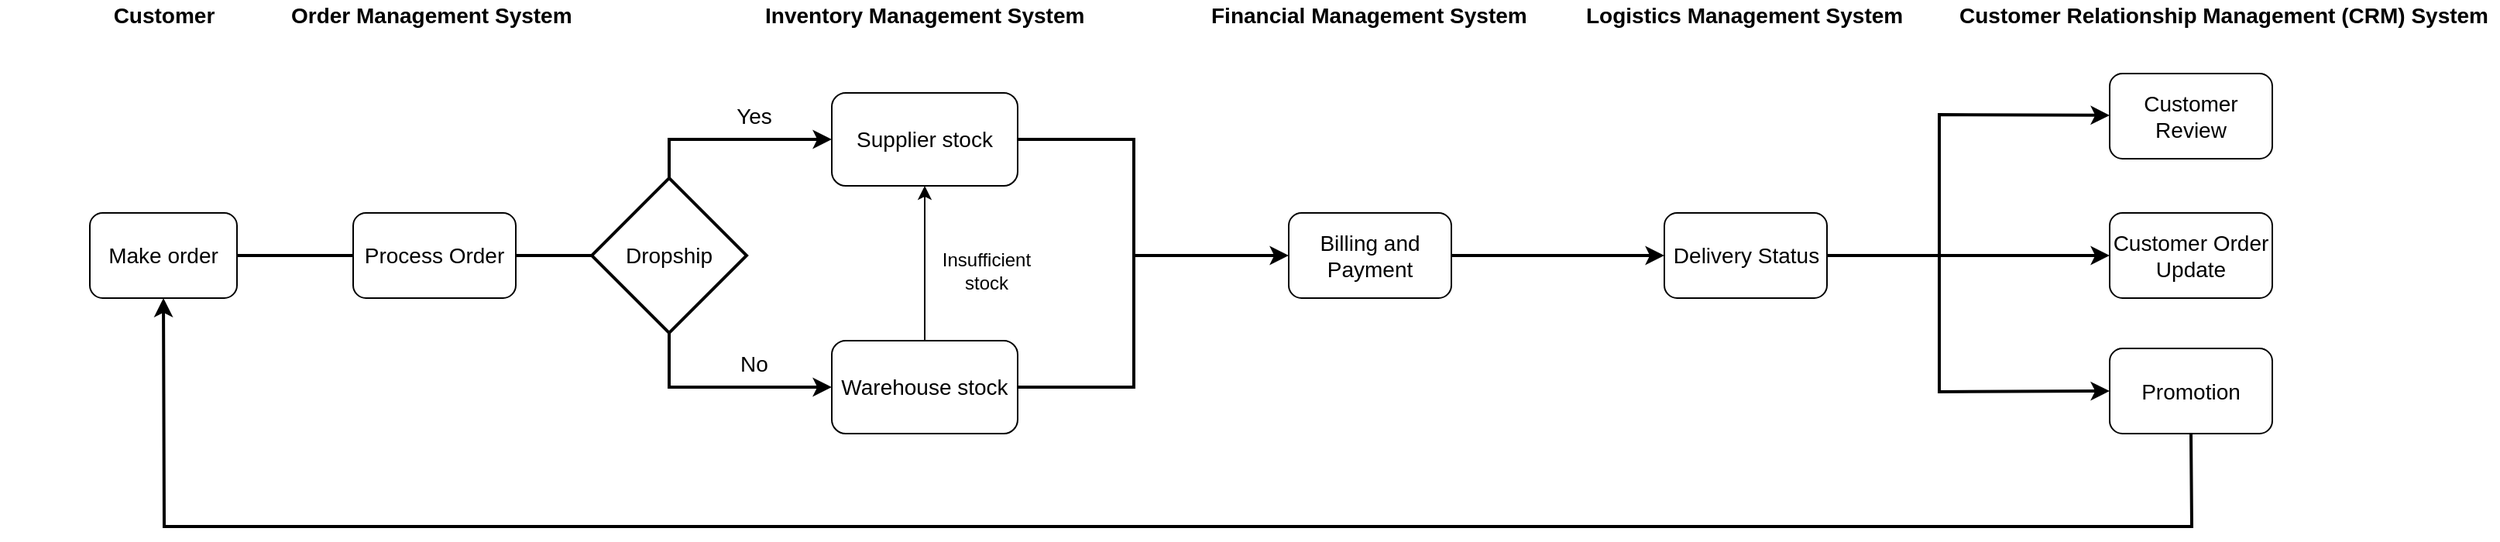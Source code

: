 <mxfile version="20.8.23" type="github">
  <diagram name="Page-1" id="tiRtrdZp1hIeL0sHMyO_">
    <mxGraphModel dx="2415" dy="1500" grid="1" gridSize="10" guides="1" tooltips="1" connect="1" arrows="1" fold="1" page="1" pageScale="1" pageWidth="827" pageHeight="1169" math="0" shadow="0">
      <root>
        <mxCell id="0" />
        <mxCell id="1" parent="0" />
        <mxCell id="tGghNo-WIGV3NSE3Wc5t-3" value="Warehouse stock" style="rounded=1;whiteSpace=wrap;html=1;fontSize=14;" parent="1" vertex="1">
          <mxGeometry x="384" y="400" width="120" height="60" as="geometry" />
        </mxCell>
        <mxCell id="tGghNo-WIGV3NSE3Wc5t-4" value="Make order" style="rounded=1;whiteSpace=wrap;html=1;fontSize=14;" parent="1" vertex="1">
          <mxGeometry x="-95" y="317.5" width="95" height="55" as="geometry" />
        </mxCell>
        <mxCell id="tGghNo-WIGV3NSE3Wc5t-7" value="&lt;span style=&quot;font-size: 14px;&quot; id=&quot;docs-internal-guid-1d324e2a-7fff-3c94-8775-5019940d7010&quot;&gt;&lt;span style=&quot;font-size: 14px; font-family: Arial; color: rgb(0, 0, 0); background-color: transparent; font-style: normal; font-variant: normal; text-decoration: none; vertical-align: baseline;&quot;&gt;Order Management System&lt;/span&gt;&lt;/span&gt;" style="text;whiteSpace=wrap;html=1;align=left;verticalAlign=middle;fontSize=14;fontStyle=1" parent="1" vertex="1">
          <mxGeometry x="32.5" y="180" width="190" height="20" as="geometry" />
        </mxCell>
        <mxCell id="tGghNo-WIGV3NSE3Wc5t-8" value="&lt;span style=&quot;font-size: 14px;&quot; id=&quot;docs-internal-guid-9415e34b-7fff-a1a2-4295-181ad273ff44&quot;&gt;&lt;span style=&quot;font-size: 14px; font-family: Arial; color: rgb(0, 0, 0); background-color: transparent; font-style: normal; font-variant: normal; text-decoration: none; vertical-align: baseline;&quot;&gt;Customer Relationship Management (CRM) System&lt;/span&gt;&lt;/span&gt;" style="text;whiteSpace=wrap;html=1;verticalAlign=middle;fontSize=14;fontStyle=1" parent="1" vertex="1">
          <mxGeometry x="1110" y="180" width="350" height="20" as="geometry" />
        </mxCell>
        <mxCell id="tGghNo-WIGV3NSE3Wc5t-9" value="&lt;span style=&quot;font-size: 14px;&quot; id=&quot;docs-internal-guid-a8fc3402-7fff-b40d-7543-340d0212bfa5&quot;&gt;&lt;span style=&quot;font-size: 14px; font-family: Arial; color: rgb(0, 0, 0); background-color: transparent; font-style: normal; font-variant: normal; text-decoration: none; vertical-align: baseline;&quot;&gt;Logistics Management System&lt;/span&gt;&lt;/span&gt;" style="text;whiteSpace=wrap;html=1;verticalAlign=middle;fontSize=14;fontStyle=1" parent="1" vertex="1">
          <mxGeometry x="869" y="180" width="210" height="20" as="geometry" />
        </mxCell>
        <mxCell id="tGghNo-WIGV3NSE3Wc5t-10" value="&lt;span style=&quot;font-size: 14px;&quot; id=&quot;docs-internal-guid-5dac52f8-7fff-e4c4-6359-efce4633b223&quot;&gt;&lt;span style=&quot;font-size: 14px; font-family: Arial; color: rgb(0, 0, 0); background-color: transparent; font-style: normal; font-variant: normal; text-decoration: none; vertical-align: baseline;&quot;&gt;Financial Management System&lt;/span&gt;&lt;/span&gt;" style="text;whiteSpace=wrap;html=1;verticalAlign=middle;fontSize=14;fontStyle=1" parent="1" vertex="1">
          <mxGeometry x="626.5" y="180" width="210" height="20" as="geometry" />
        </mxCell>
        <mxCell id="tGghNo-WIGV3NSE3Wc5t-11" value="&lt;span style=&quot;font-size: 14px;&quot; id=&quot;docs-internal-guid-6c4757c5-7fff-143b-70de-a1ef65d458ee&quot;&gt;&lt;span style=&quot;font-size: 14px; font-family: Arial; color: rgb(0, 0, 0); background-color: transparent; font-style: normal; font-variant: normal; text-decoration: none; vertical-align: baseline;&quot;&gt;Inventory Management System&lt;/span&gt;&lt;/span&gt;" style="text;whiteSpace=wrap;html=1;verticalAlign=middle;fontSize=14;fontStyle=1" parent="1" vertex="1">
          <mxGeometry x="339" y="180" width="210" height="20" as="geometry" />
        </mxCell>
        <mxCell id="tGghNo-WIGV3NSE3Wc5t-12" value="&lt;span style=&quot;font-size: 14px;&quot; id=&quot;docs-internal-guid-6c4757c5-7fff-143b-70de-a1ef65d458ee&quot;&gt;&lt;span style=&quot;font-size: 14px; font-family: Arial; color: rgb(0, 0, 0); background-color: transparent; font-style: normal; font-variant: normal; text-decoration: none; vertical-align: baseline;&quot;&gt;Customer&lt;/span&gt;&lt;/span&gt;" style="text;whiteSpace=wrap;html=1;verticalAlign=middle;align=center;fontStyle=1;fontSize=14;" parent="1" vertex="1">
          <mxGeometry x="-152.5" y="180" width="210" height="20" as="geometry" />
        </mxCell>
        <mxCell id="tGghNo-WIGV3NSE3Wc5t-14" value="Process Order" style="rounded=1;whiteSpace=wrap;html=1;fontSize=14;" parent="1" vertex="1">
          <mxGeometry x="75" y="317.5" width="105" height="55" as="geometry" />
        </mxCell>
        <mxCell id="tGghNo-WIGV3NSE3Wc5t-16" value="Supplier stock" style="rounded=1;whiteSpace=wrap;html=1;fontSize=14;" parent="1" vertex="1">
          <mxGeometry x="384" y="240" width="120" height="60" as="geometry" />
        </mxCell>
        <mxCell id="tGghNo-WIGV3NSE3Wc5t-19" value="No" style="text;html=1;strokeColor=none;fillColor=none;align=center;verticalAlign=middle;whiteSpace=wrap;rounded=0;fontSize=14;" parent="1" vertex="1">
          <mxGeometry x="304" y="400" width="60" height="30" as="geometry" />
        </mxCell>
        <mxCell id="tGghNo-WIGV3NSE3Wc5t-20" value="Yes" style="text;html=1;strokeColor=none;fillColor=none;align=center;verticalAlign=middle;whiteSpace=wrap;rounded=0;fontSize=14;" parent="1" vertex="1">
          <mxGeometry x="304" y="240" width="60" height="30" as="geometry" />
        </mxCell>
        <mxCell id="tGghNo-WIGV3NSE3Wc5t-35" style="edgeStyle=orthogonalEdgeStyle;rounded=0;orthogonalLoop=1;jettySize=auto;html=1;entryX=0;entryY=0.5;entryDx=0;entryDy=0;strokeWidth=2;fontSize=14;exitX=0.5;exitY=0;exitDx=0;exitDy=0;exitPerimeter=0;" parent="1" source="tGghNo-WIGV3NSE3Wc5t-21" target="tGghNo-WIGV3NSE3Wc5t-16" edge="1">
          <mxGeometry relative="1" as="geometry">
            <Array as="points">
              <mxPoint x="279" y="270" />
              <mxPoint x="384" y="270" />
            </Array>
          </mxGeometry>
        </mxCell>
        <mxCell id="tGghNo-WIGV3NSE3Wc5t-36" style="edgeStyle=orthogonalEdgeStyle;rounded=0;orthogonalLoop=1;jettySize=auto;html=1;entryX=0;entryY=0.5;entryDx=0;entryDy=0;strokeWidth=2;fontSize=14;exitX=0.5;exitY=1;exitDx=0;exitDy=0;exitPerimeter=0;" parent="1" source="tGghNo-WIGV3NSE3Wc5t-21" target="tGghNo-WIGV3NSE3Wc5t-3" edge="1">
          <mxGeometry relative="1" as="geometry">
            <Array as="points">
              <mxPoint x="279" y="430" />
              <mxPoint x="384" y="430" />
            </Array>
          </mxGeometry>
        </mxCell>
        <mxCell id="tGghNo-WIGV3NSE3Wc5t-21" value="Dropship" style="strokeWidth=2;html=1;shape=mxgraph.flowchart.decision;whiteSpace=wrap;fontSize=14;" parent="1" vertex="1">
          <mxGeometry x="229" y="295" width="100" height="100" as="geometry" />
        </mxCell>
        <mxCell id="tGghNo-WIGV3NSE3Wc5t-26" value="" style="endArrow=none;html=1;rounded=0;fontSize=14;strokeWidth=2;entryX=0;entryY=0.5;entryDx=0;entryDy=0;entryPerimeter=0;exitX=1;exitY=0.5;exitDx=0;exitDy=0;" parent="1" source="tGghNo-WIGV3NSE3Wc5t-14" target="tGghNo-WIGV3NSE3Wc5t-21" edge="1">
          <mxGeometry width="50" height="50" relative="1" as="geometry">
            <mxPoint x="160" y="345" as="sourcePoint" />
            <mxPoint x="270" y="400" as="targetPoint" />
          </mxGeometry>
        </mxCell>
        <mxCell id="tGghNo-WIGV3NSE3Wc5t-38" value="" style="endArrow=none;html=1;rounded=0;strokeWidth=2;fontSize=14;entryX=1;entryY=0.5;entryDx=0;entryDy=0;exitX=0;exitY=0.5;exitDx=0;exitDy=0;" parent="1" source="tGghNo-WIGV3NSE3Wc5t-14" target="tGghNo-WIGV3NSE3Wc5t-4" edge="1">
          <mxGeometry width="50" height="50" relative="1" as="geometry">
            <mxPoint x="400" y="380" as="sourcePoint" />
            <mxPoint x="450" y="330" as="targetPoint" />
          </mxGeometry>
        </mxCell>
        <mxCell id="st654b6HjIeEU2jS1r51-1" style="edgeStyle=orthogonalEdgeStyle;rounded=0;orthogonalLoop=1;jettySize=auto;html=1;exitX=0.5;exitY=1;exitDx=0;exitDy=0;" edge="1" parent="1" source="tGghNo-WIGV3NSE3Wc5t-11" target="tGghNo-WIGV3NSE3Wc5t-11">
          <mxGeometry relative="1" as="geometry" />
        </mxCell>
        <mxCell id="st654b6HjIeEU2jS1r51-2" value="" style="endArrow=classic;html=1;rounded=0;exitX=0.5;exitY=0;exitDx=0;exitDy=0;entryX=0.5;entryY=1;entryDx=0;entryDy=0;" edge="1" parent="1" source="tGghNo-WIGV3NSE3Wc5t-3" target="tGghNo-WIGV3NSE3Wc5t-16">
          <mxGeometry width="50" height="50" relative="1" as="geometry">
            <mxPoint x="484" y="390" as="sourcePoint" />
            <mxPoint x="534" y="340" as="targetPoint" />
          </mxGeometry>
        </mxCell>
        <mxCell id="st654b6HjIeEU2jS1r51-3" value="Insufficient stock" style="text;html=1;strokeColor=none;fillColor=none;align=center;verticalAlign=middle;whiteSpace=wrap;rounded=0;" vertex="1" parent="1">
          <mxGeometry x="454" y="340" width="60" height="30" as="geometry" />
        </mxCell>
        <mxCell id="st654b6HjIeEU2jS1r51-8" style="edgeStyle=orthogonalEdgeStyle;rounded=0;orthogonalLoop=1;jettySize=auto;html=1;exitX=0.5;exitY=1;exitDx=0;exitDy=0;" edge="1" parent="1" source="tGghNo-WIGV3NSE3Wc5t-9" target="tGghNo-WIGV3NSE3Wc5t-9">
          <mxGeometry relative="1" as="geometry" />
        </mxCell>
        <mxCell id="st654b6HjIeEU2jS1r51-13" value="Billing and Payment" style="rounded=1;whiteSpace=wrap;html=1;fontSize=14;" vertex="1" parent="1">
          <mxGeometry x="679" y="317.5" width="105" height="55" as="geometry" />
        </mxCell>
        <mxCell id="st654b6HjIeEU2jS1r51-17" value="" style="endArrow=classic;html=1;rounded=0;strokeWidth=2;entryX=0;entryY=0.5;entryDx=0;entryDy=0;" edge="1" parent="1" target="st654b6HjIeEU2jS1r51-13">
          <mxGeometry width="50" height="50" relative="1" as="geometry">
            <mxPoint x="579" y="345" as="sourcePoint" />
            <mxPoint x="609" y="390" as="targetPoint" />
          </mxGeometry>
        </mxCell>
        <mxCell id="st654b6HjIeEU2jS1r51-18" value="" style="endArrow=none;html=1;rounded=0;strokeWidth=2;exitX=1;exitY=0.5;exitDx=0;exitDy=0;" edge="1" parent="1" source="tGghNo-WIGV3NSE3Wc5t-3">
          <mxGeometry width="50" height="50" relative="1" as="geometry">
            <mxPoint x="509" y="410" as="sourcePoint" />
            <mxPoint x="579" y="350" as="targetPoint" />
            <Array as="points">
              <mxPoint x="579" y="430" />
            </Array>
          </mxGeometry>
        </mxCell>
        <mxCell id="st654b6HjIeEU2jS1r51-19" value="" style="endArrow=none;html=1;rounded=0;strokeWidth=2;exitX=1;exitY=0.5;exitDx=0;exitDy=0;" edge="1" parent="1">
          <mxGeometry width="50" height="50" relative="1" as="geometry">
            <mxPoint x="504" y="270" as="sourcePoint" />
            <mxPoint x="579" y="350" as="targetPoint" />
            <Array as="points">
              <mxPoint x="579" y="270" />
            </Array>
          </mxGeometry>
        </mxCell>
        <mxCell id="st654b6HjIeEU2jS1r51-20" value="" style="endArrow=classic;html=1;rounded=0;strokeWidth=2;exitX=1;exitY=0.5;exitDx=0;exitDy=0;entryX=0;entryY=0.5;entryDx=0;entryDy=0;" edge="1" parent="1" source="st654b6HjIeEU2jS1r51-13" target="st654b6HjIeEU2jS1r51-21">
          <mxGeometry width="50" height="50" relative="1" as="geometry">
            <mxPoint x="859" y="400" as="sourcePoint" />
            <mxPoint x="859" y="345" as="targetPoint" />
          </mxGeometry>
        </mxCell>
        <mxCell id="st654b6HjIeEU2jS1r51-21" value="Delivery Status" style="rounded=1;whiteSpace=wrap;html=1;fontSize=14;" vertex="1" parent="1">
          <mxGeometry x="921.5" y="317.5" width="105" height="55" as="geometry" />
        </mxCell>
        <mxCell id="st654b6HjIeEU2jS1r51-22" value="" style="endArrow=classic;html=1;rounded=0;strokeWidth=2;exitX=1;exitY=0.5;exitDx=0;exitDy=0;entryX=0;entryY=0.5;entryDx=0;entryDy=0;" edge="1" parent="1" source="st654b6HjIeEU2jS1r51-21" target="st654b6HjIeEU2jS1r51-23">
          <mxGeometry width="50" height="50" relative="1" as="geometry">
            <mxPoint x="1119" y="340" as="sourcePoint" />
            <mxPoint x="1149" y="345" as="targetPoint" />
          </mxGeometry>
        </mxCell>
        <mxCell id="st654b6HjIeEU2jS1r51-23" value="Customer Order Update" style="rounded=1;whiteSpace=wrap;html=1;fontSize=14;" vertex="1" parent="1">
          <mxGeometry x="1209" y="317.5" width="105" height="55" as="geometry" />
        </mxCell>
        <mxCell id="st654b6HjIeEU2jS1r51-24" value="Customer Review" style="rounded=1;whiteSpace=wrap;html=1;fontSize=14;" vertex="1" parent="1">
          <mxGeometry x="1209" y="227.5" width="105" height="55" as="geometry" />
        </mxCell>
        <mxCell id="st654b6HjIeEU2jS1r51-25" value="Promotion" style="rounded=1;whiteSpace=wrap;html=1;fontSize=14;" vertex="1" parent="1">
          <mxGeometry x="1209" y="405" width="105" height="55" as="geometry" />
        </mxCell>
        <mxCell id="st654b6HjIeEU2jS1r51-27" value="" style="endArrow=classic;html=1;rounded=0;strokeWidth=2;entryX=0;entryY=0.5;entryDx=0;entryDy=0;" edge="1" parent="1" target="st654b6HjIeEU2jS1r51-25">
          <mxGeometry width="50" height="50" relative="1" as="geometry">
            <mxPoint x="1099" y="350" as="sourcePoint" />
            <mxPoint x="1229" y="330" as="targetPoint" />
            <Array as="points">
              <mxPoint x="1099" y="433" />
            </Array>
          </mxGeometry>
        </mxCell>
        <mxCell id="st654b6HjIeEU2jS1r51-28" value="" style="endArrow=classic;html=1;rounded=0;strokeWidth=2;entryX=0;entryY=0.5;entryDx=0;entryDy=0;" edge="1" parent="1">
          <mxGeometry width="50" height="50" relative="1" as="geometry">
            <mxPoint x="1099" y="350" as="sourcePoint" />
            <mxPoint x="1209" y="254.47" as="targetPoint" />
            <Array as="points">
              <mxPoint x="1099" y="254" />
            </Array>
          </mxGeometry>
        </mxCell>
        <mxCell id="st654b6HjIeEU2jS1r51-32" value="" style="endArrow=classic;html=1;rounded=0;strokeWidth=2;entryX=0.5;entryY=1;entryDx=0;entryDy=0;exitX=0.5;exitY=1;exitDx=0;exitDy=0;" edge="1" parent="1" source="st654b6HjIeEU2jS1r51-25" target="tGghNo-WIGV3NSE3Wc5t-4">
          <mxGeometry width="50" height="50" relative="1" as="geometry">
            <mxPoint x="530" y="400" as="sourcePoint" />
            <mxPoint x="580" y="350" as="targetPoint" />
            <Array as="points">
              <mxPoint x="1262" y="520" />
              <mxPoint x="-47" y="520" />
            </Array>
          </mxGeometry>
        </mxCell>
      </root>
    </mxGraphModel>
  </diagram>
</mxfile>
